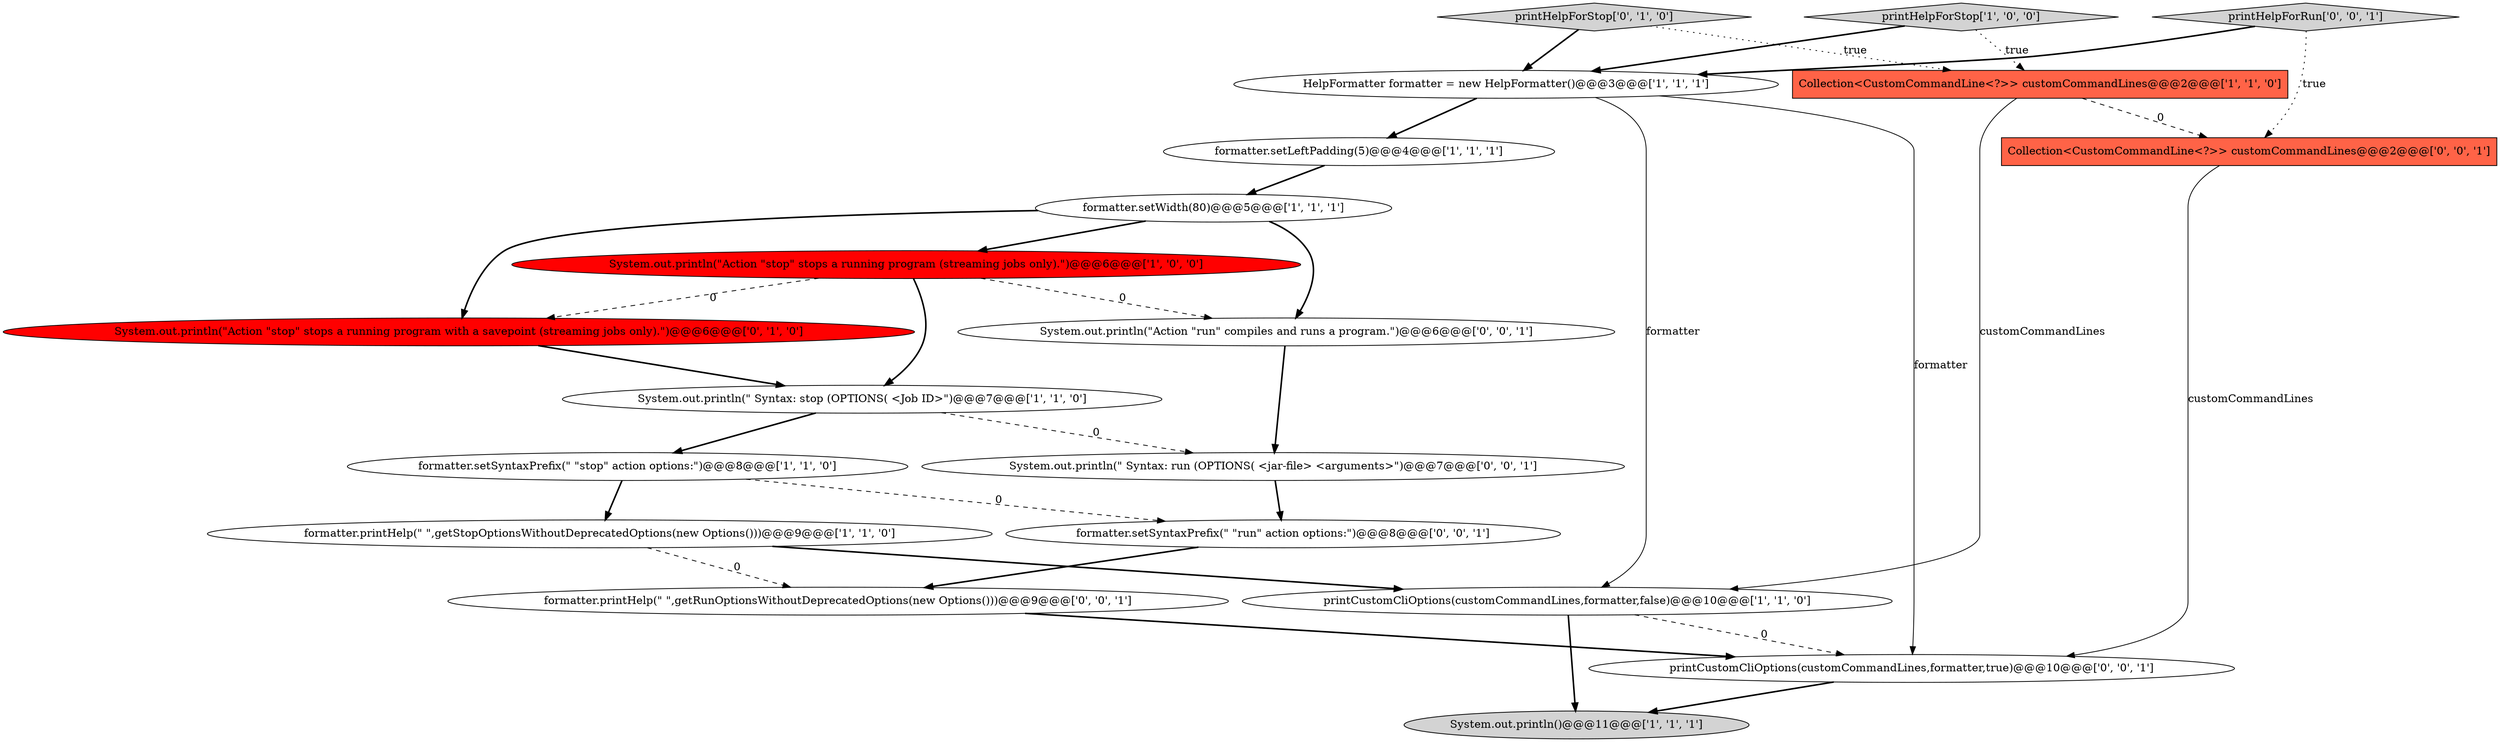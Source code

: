 digraph {
0 [style = filled, label = "formatter.printHelp(\" \",getStopOptionsWithoutDeprecatedOptions(new Options()))@@@9@@@['1', '1', '0']", fillcolor = white, shape = ellipse image = "AAA0AAABBB1BBB"];
16 [style = filled, label = "formatter.printHelp(\" \",getRunOptionsWithoutDeprecatedOptions(new Options()))@@@9@@@['0', '0', '1']", fillcolor = white, shape = ellipse image = "AAA0AAABBB3BBB"];
4 [style = filled, label = "formatter.setSyntaxPrefix(\" \"stop\" action options:\")@@@8@@@['1', '1', '0']", fillcolor = white, shape = ellipse image = "AAA0AAABBB1BBB"];
2 [style = filled, label = "printHelpForStop['1', '0', '0']", fillcolor = lightgray, shape = diamond image = "AAA0AAABBB1BBB"];
10 [style = filled, label = "printCustomCliOptions(customCommandLines,formatter,false)@@@10@@@['1', '1', '0']", fillcolor = white, shape = ellipse image = "AAA0AAABBB1BBB"];
12 [style = filled, label = "System.out.println(\"Action \"stop\" stops a running program with a savepoint (streaming jobs only).\")@@@6@@@['0', '1', '0']", fillcolor = red, shape = ellipse image = "AAA1AAABBB2BBB"];
7 [style = filled, label = "formatter.setLeftPadding(5)@@@4@@@['1', '1', '1']", fillcolor = white, shape = ellipse image = "AAA0AAABBB1BBB"];
6 [style = filled, label = "Collection<CustomCommandLine<?>> customCommandLines@@@2@@@['1', '1', '0']", fillcolor = tomato, shape = box image = "AAA0AAABBB1BBB"];
8 [style = filled, label = "HelpFormatter formatter = new HelpFormatter()@@@3@@@['1', '1', '1']", fillcolor = white, shape = ellipse image = "AAA0AAABBB1BBB"];
11 [style = filled, label = "printHelpForStop['0', '1', '0']", fillcolor = lightgray, shape = diamond image = "AAA0AAABBB2BBB"];
19 [style = filled, label = "printHelpForRun['0', '0', '1']", fillcolor = lightgray, shape = diamond image = "AAA0AAABBB3BBB"];
9 [style = filled, label = "System.out.println(\" Syntax: stop (OPTIONS( <Job ID>\")@@@7@@@['1', '1', '0']", fillcolor = white, shape = ellipse image = "AAA0AAABBB1BBB"];
3 [style = filled, label = "System.out.println(\"Action \"stop\" stops a running program (streaming jobs only).\")@@@6@@@['1', '0', '0']", fillcolor = red, shape = ellipse image = "AAA1AAABBB1BBB"];
14 [style = filled, label = "System.out.println(\"Action \"run\" compiles and runs a program.\")@@@6@@@['0', '0', '1']", fillcolor = white, shape = ellipse image = "AAA0AAABBB3BBB"];
17 [style = filled, label = "Collection<CustomCommandLine<?>> customCommandLines@@@2@@@['0', '0', '1']", fillcolor = tomato, shape = box image = "AAA0AAABBB3BBB"];
5 [style = filled, label = "formatter.setWidth(80)@@@5@@@['1', '1', '1']", fillcolor = white, shape = ellipse image = "AAA0AAABBB1BBB"];
15 [style = filled, label = "formatter.setSyntaxPrefix(\" \"run\" action options:\")@@@8@@@['0', '0', '1']", fillcolor = white, shape = ellipse image = "AAA0AAABBB3BBB"];
18 [style = filled, label = "System.out.println(\" Syntax: run (OPTIONS( <jar-file> <arguments>\")@@@7@@@['0', '0', '1']", fillcolor = white, shape = ellipse image = "AAA0AAABBB3BBB"];
13 [style = filled, label = "printCustomCliOptions(customCommandLines,formatter,true)@@@10@@@['0', '0', '1']", fillcolor = white, shape = ellipse image = "AAA0AAABBB3BBB"];
1 [style = filled, label = "System.out.println()@@@11@@@['1', '1', '1']", fillcolor = lightgray, shape = ellipse image = "AAA0AAABBB1BBB"];
5->3 [style = bold, label=""];
16->13 [style = bold, label=""];
8->13 [style = solid, label="formatter"];
19->17 [style = dotted, label="true"];
9->18 [style = dashed, label="0"];
9->4 [style = bold, label=""];
18->15 [style = bold, label=""];
0->16 [style = dashed, label="0"];
6->17 [style = dashed, label="0"];
5->14 [style = bold, label=""];
10->13 [style = dashed, label="0"];
12->9 [style = bold, label=""];
15->16 [style = bold, label=""];
13->1 [style = bold, label=""];
19->8 [style = bold, label=""];
8->7 [style = bold, label=""];
4->0 [style = bold, label=""];
3->9 [style = bold, label=""];
6->10 [style = solid, label="customCommandLines"];
7->5 [style = bold, label=""];
0->10 [style = bold, label=""];
3->12 [style = dashed, label="0"];
5->12 [style = bold, label=""];
8->10 [style = solid, label="formatter"];
2->6 [style = dotted, label="true"];
11->6 [style = dotted, label="true"];
4->15 [style = dashed, label="0"];
11->8 [style = bold, label=""];
14->18 [style = bold, label=""];
17->13 [style = solid, label="customCommandLines"];
3->14 [style = dashed, label="0"];
10->1 [style = bold, label=""];
2->8 [style = bold, label=""];
}
